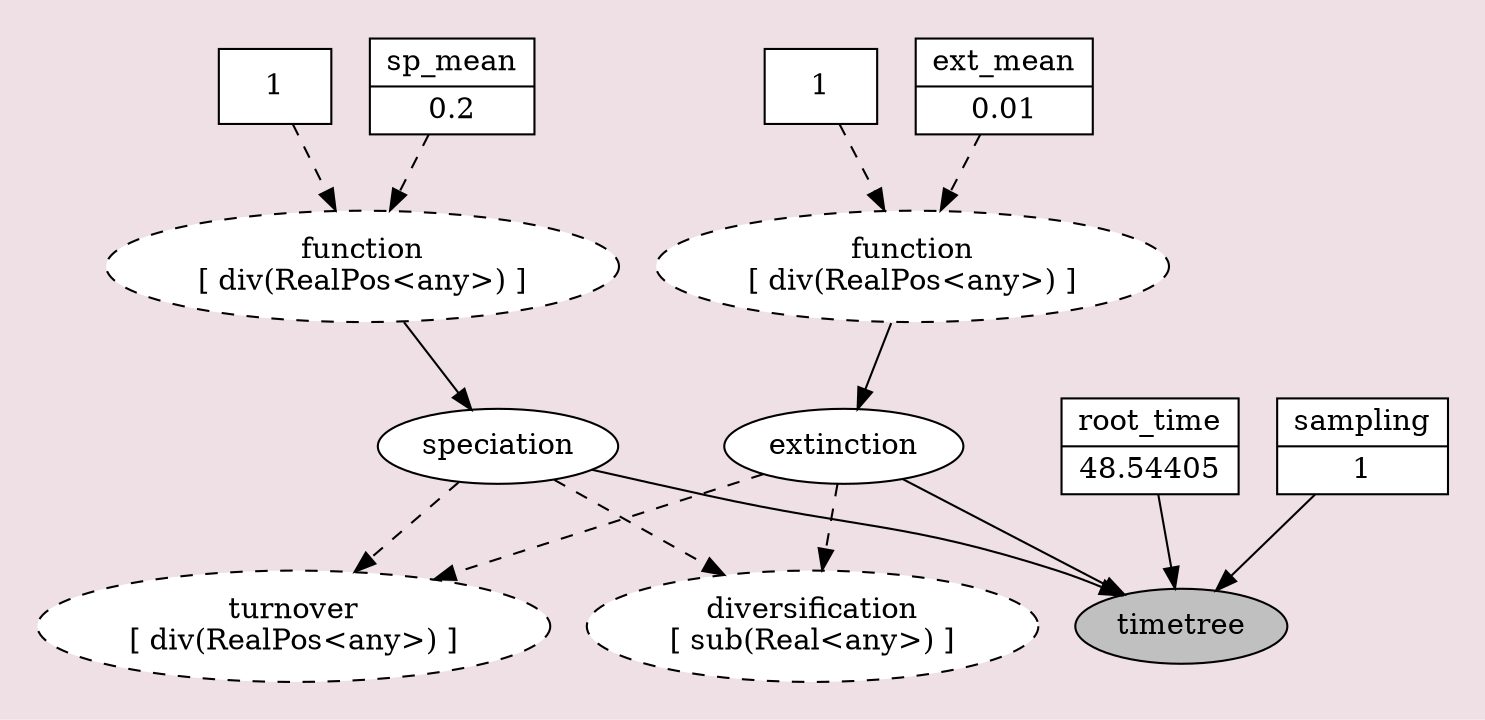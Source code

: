 /* Graphical model description in DOT language                                    */
/*    To view graph:                                                              */
/*       open this file in the program Graphviz: http://www.graphviz.org          */
/*       or paste contents into an online viewer: http://stamm-wilbrandt.de/GraphvizFiddle */

digraph REVDAG {
   n_speciation [shape=oval, style=filled, fillcolor=white, label="speciation"]
   n_0x6005a0220 [shape=oval, style="dashed,filled", fillcolor=white, label="function\n[ div(RealPos<any>) ]"]
   n_0x6005a04c0 [shape=box, style=filled, fillcolor=white, label="1"]
   n_sp_mean [shape=record, style=filled, fillcolor=white, label="{sp_mean|0.2}"]
   n_diversification [shape=oval, style="dashed,filled", fillcolor=white, label="diversification\n[ sub(Real<any>) ]"]
   n_extinction [shape=oval, style=filled, fillcolor=white, label="extinction"]
   n_0x6005a17f0 [shape=oval, style="dashed,filled", fillcolor=white, label="function\n[ div(RealPos<any>) ]"]
   n_0x6005a1ab0 [shape=box, style=filled, fillcolor=white, label="1"]
   n_ext_mean [shape=record, style=filled, fillcolor=white, label="{ext_mean|0.01}"]
   n_turnover [shape=oval, style="dashed,filled", fillcolor=white, label="turnover\n[ div(RealPos<any>) ]"]
   n_timetree [shape=oval, style=filled, fillcolor=gray, label="timetree"]
   n_root_time [shape=record, style=filled, fillcolor=white, label="{root_time|48.54405}"]
   n_sampling [shape=record, style=filled, fillcolor=white, label="{sampling|1}"]
   n_speciation -> n_diversification[style=dashed]
   n_speciation -> n_turnover[style=dashed]
   n_speciation -> n_timetree
   n_0x6005a0220 -> n_speciation
   n_0x6005a04c0 -> n_0x6005a0220[style=dashed]
   n_sp_mean -> n_0x6005a0220[style=dashed]
   n_extinction -> n_turnover[style=dashed]
   n_extinction -> n_timetree
   n_extinction -> n_diversification[style=dashed]
   n_0x6005a17f0 -> n_extinction
   n_0x6005a1ab0 -> n_0x6005a17f0[style=dashed]
   n_ext_mean -> n_0x6005a17f0[style=dashed]
   n_root_time -> n_timetree
   n_sampling -> n_timetree
   {rank=same; n_timetree;}
   graph [bgcolor=lavenderblush2, pad=0.25]
}